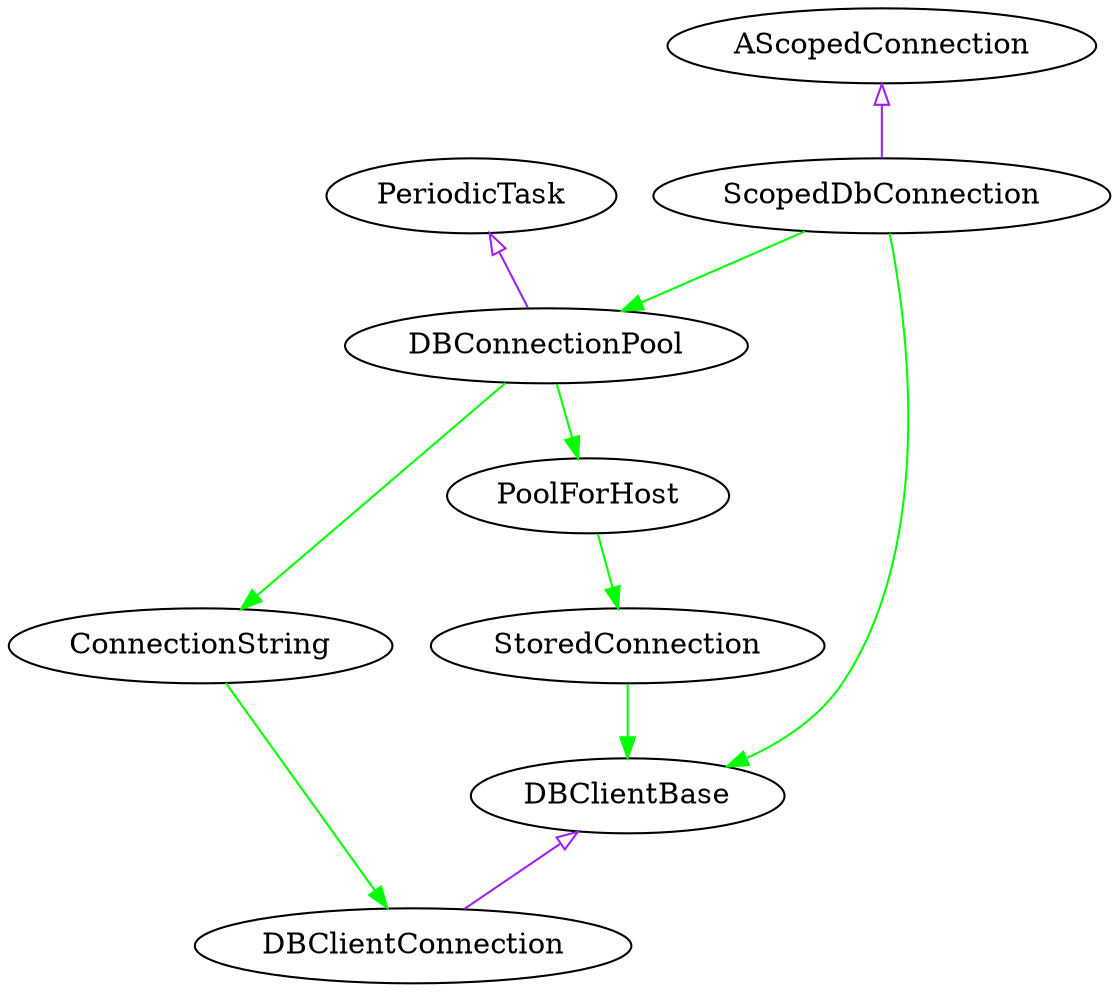 digraph mongo_cxx_dot {
 //inheritance level
 edge [color=purple,arrowtail="empty",dir="back"];
 PeriodicTask->DBConnectionPool;
 DBClientBase->DBClientConnection;
 AScopedConnection->ScopedDbConnection;
 
 //dependency level
 edge [color=green,arrowhead="normal",dir="forward"];
 DBConnectionPool->PoolForHost->StoredConnection->DBClientBase;
 DBConnectionPool->ConnectionString->DBClientConnection;
 ScopedDbConnection->{ DBClientBase DBConnectionPool};
}